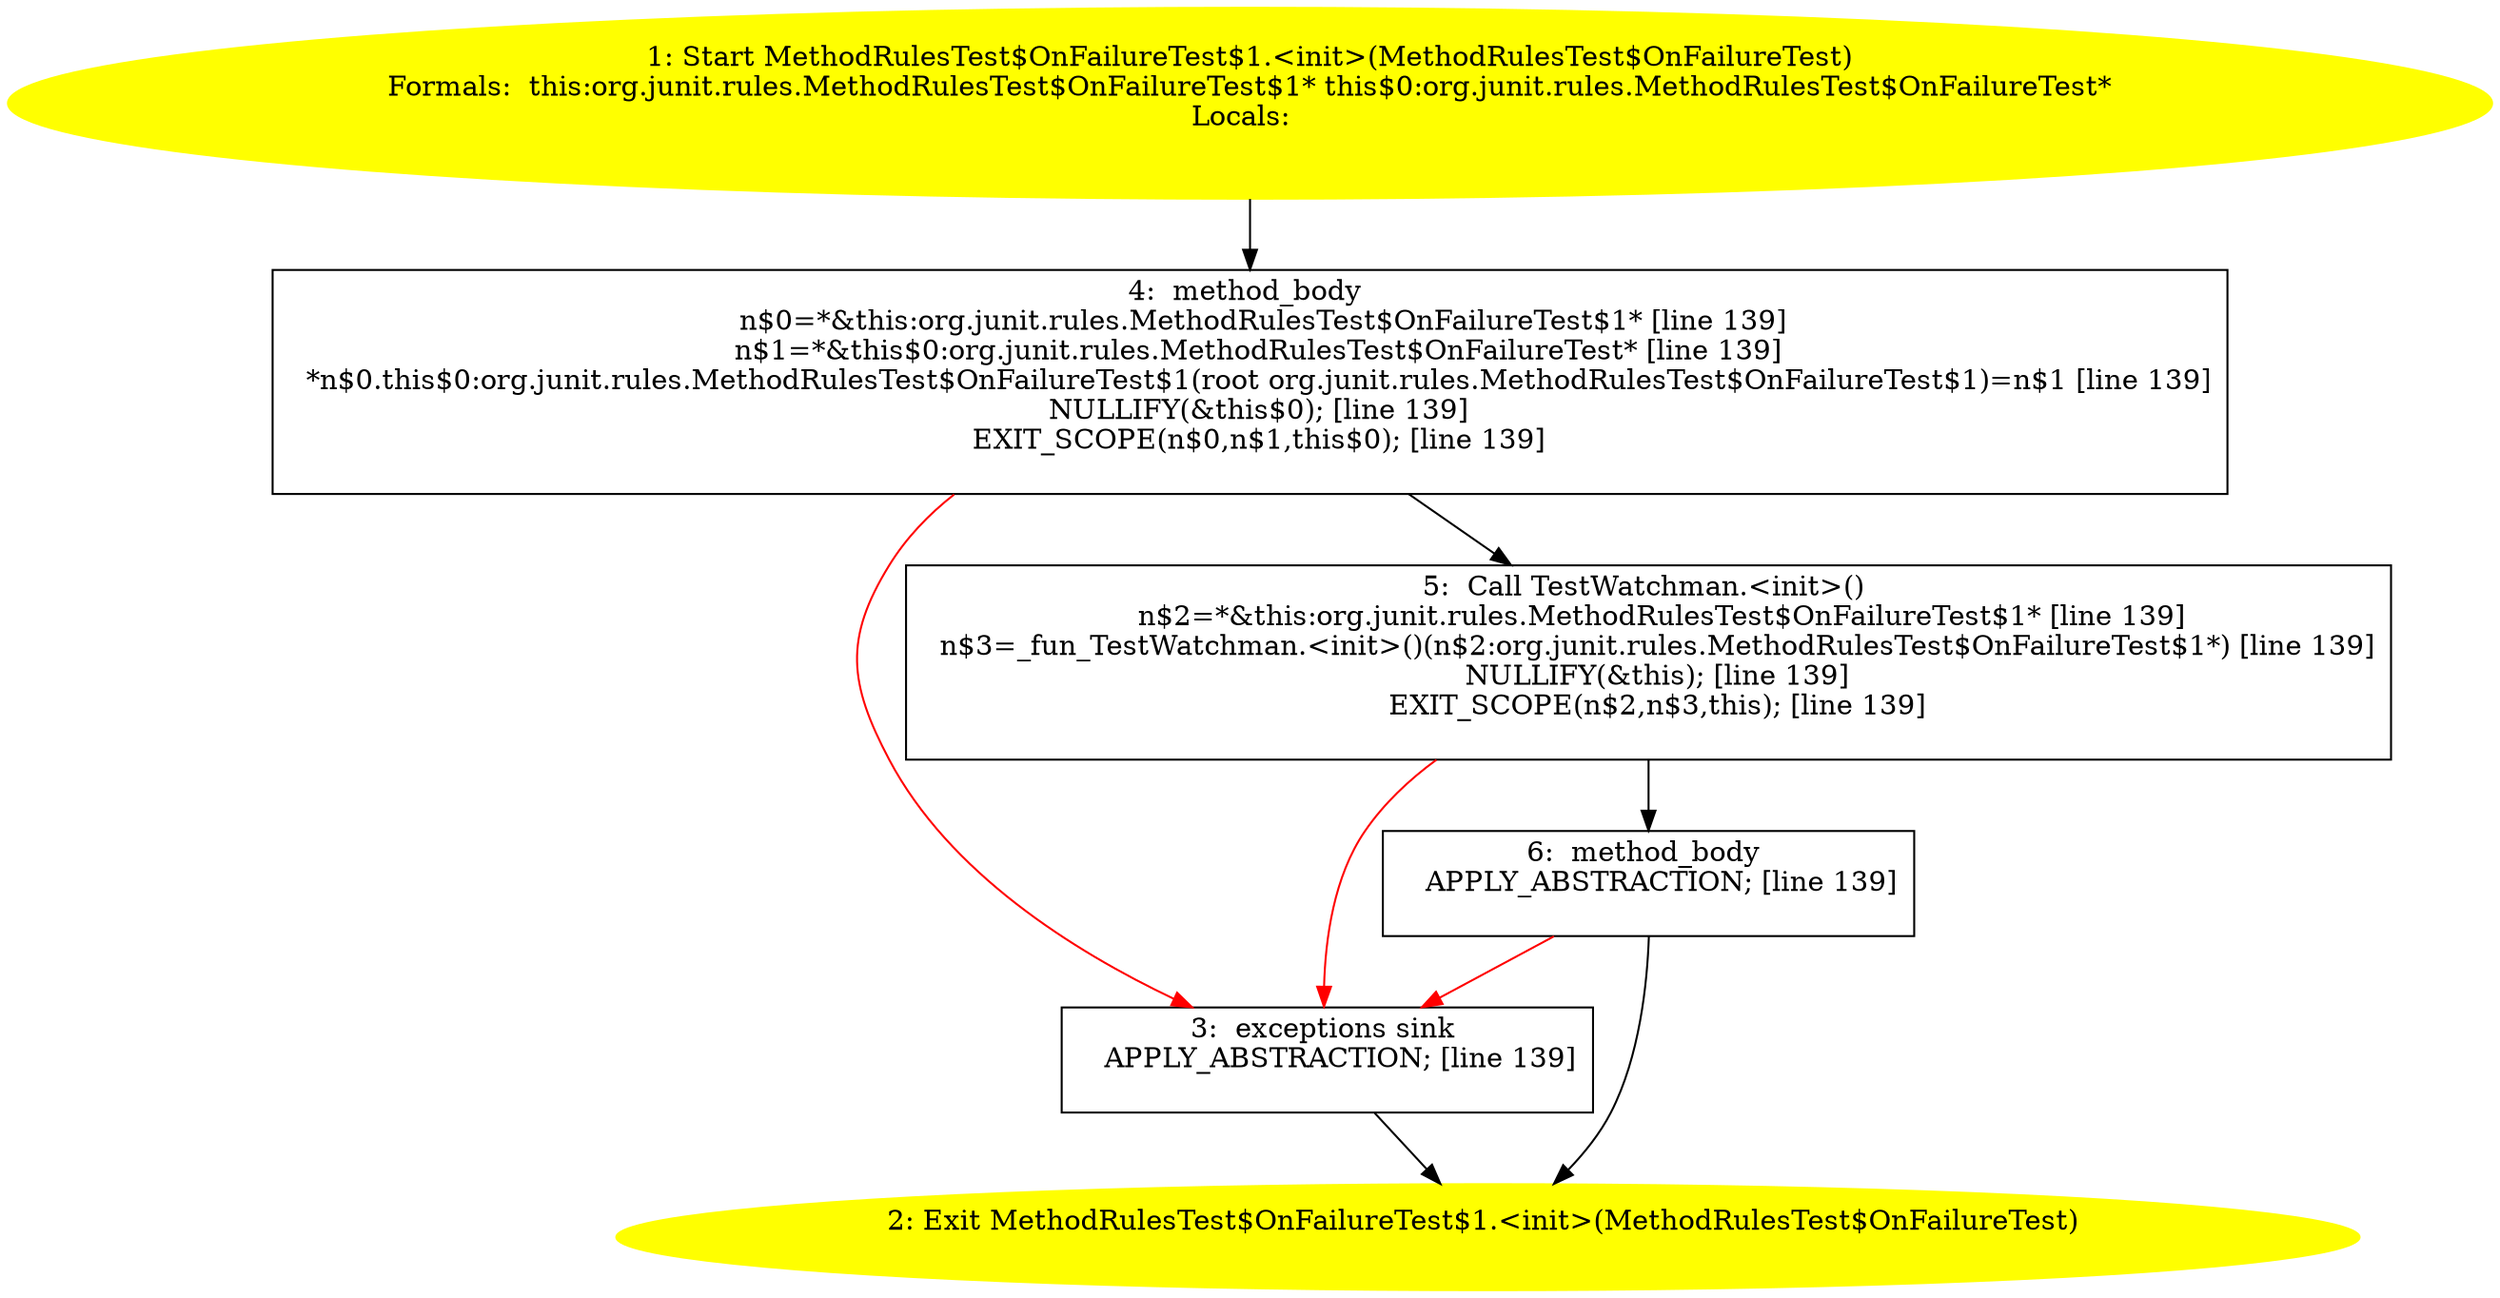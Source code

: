 /* @generated */
digraph cfg {
"org.junit.rules.MethodRulesTest$OnFailureTest$1.<init>(org.junit.rules.MethodRulesTest$OnFailureTest.6c89ee7b5c5f1a91119055334183cb75_1" [label="1: Start MethodRulesTest$OnFailureTest$1.<init>(MethodRulesTest$OnFailureTest)\nFormals:  this:org.junit.rules.MethodRulesTest$OnFailureTest$1* this$0:org.junit.rules.MethodRulesTest$OnFailureTest*\nLocals:  \n  " color=yellow style=filled]
	

	 "org.junit.rules.MethodRulesTest$OnFailureTest$1.<init>(org.junit.rules.MethodRulesTest$OnFailureTest.6c89ee7b5c5f1a91119055334183cb75_1" -> "org.junit.rules.MethodRulesTest$OnFailureTest$1.<init>(org.junit.rules.MethodRulesTest$OnFailureTest.6c89ee7b5c5f1a91119055334183cb75_4" ;
"org.junit.rules.MethodRulesTest$OnFailureTest$1.<init>(org.junit.rules.MethodRulesTest$OnFailureTest.6c89ee7b5c5f1a91119055334183cb75_2" [label="2: Exit MethodRulesTest$OnFailureTest$1.<init>(MethodRulesTest$OnFailureTest) \n  " color=yellow style=filled]
	

"org.junit.rules.MethodRulesTest$OnFailureTest$1.<init>(org.junit.rules.MethodRulesTest$OnFailureTest.6c89ee7b5c5f1a91119055334183cb75_3" [label="3:  exceptions sink \n   APPLY_ABSTRACTION; [line 139]\n " shape="box"]
	

	 "org.junit.rules.MethodRulesTest$OnFailureTest$1.<init>(org.junit.rules.MethodRulesTest$OnFailureTest.6c89ee7b5c5f1a91119055334183cb75_3" -> "org.junit.rules.MethodRulesTest$OnFailureTest$1.<init>(org.junit.rules.MethodRulesTest$OnFailureTest.6c89ee7b5c5f1a91119055334183cb75_2" ;
"org.junit.rules.MethodRulesTest$OnFailureTest$1.<init>(org.junit.rules.MethodRulesTest$OnFailureTest.6c89ee7b5c5f1a91119055334183cb75_4" [label="4:  method_body \n   n$0=*&this:org.junit.rules.MethodRulesTest$OnFailureTest$1* [line 139]\n  n$1=*&this$0:org.junit.rules.MethodRulesTest$OnFailureTest* [line 139]\n  *n$0.this$0:org.junit.rules.MethodRulesTest$OnFailureTest$1(root org.junit.rules.MethodRulesTest$OnFailureTest$1)=n$1 [line 139]\n  NULLIFY(&this$0); [line 139]\n  EXIT_SCOPE(n$0,n$1,this$0); [line 139]\n " shape="box"]
	

	 "org.junit.rules.MethodRulesTest$OnFailureTest$1.<init>(org.junit.rules.MethodRulesTest$OnFailureTest.6c89ee7b5c5f1a91119055334183cb75_4" -> "org.junit.rules.MethodRulesTest$OnFailureTest$1.<init>(org.junit.rules.MethodRulesTest$OnFailureTest.6c89ee7b5c5f1a91119055334183cb75_5" ;
	 "org.junit.rules.MethodRulesTest$OnFailureTest$1.<init>(org.junit.rules.MethodRulesTest$OnFailureTest.6c89ee7b5c5f1a91119055334183cb75_4" -> "org.junit.rules.MethodRulesTest$OnFailureTest$1.<init>(org.junit.rules.MethodRulesTest$OnFailureTest.6c89ee7b5c5f1a91119055334183cb75_3" [color="red" ];
"org.junit.rules.MethodRulesTest$OnFailureTest$1.<init>(org.junit.rules.MethodRulesTest$OnFailureTest.6c89ee7b5c5f1a91119055334183cb75_5" [label="5:  Call TestWatchman.<init>() \n   n$2=*&this:org.junit.rules.MethodRulesTest$OnFailureTest$1* [line 139]\n  n$3=_fun_TestWatchman.<init>()(n$2:org.junit.rules.MethodRulesTest$OnFailureTest$1*) [line 139]\n  NULLIFY(&this); [line 139]\n  EXIT_SCOPE(n$2,n$3,this); [line 139]\n " shape="box"]
	

	 "org.junit.rules.MethodRulesTest$OnFailureTest$1.<init>(org.junit.rules.MethodRulesTest$OnFailureTest.6c89ee7b5c5f1a91119055334183cb75_5" -> "org.junit.rules.MethodRulesTest$OnFailureTest$1.<init>(org.junit.rules.MethodRulesTest$OnFailureTest.6c89ee7b5c5f1a91119055334183cb75_6" ;
	 "org.junit.rules.MethodRulesTest$OnFailureTest$1.<init>(org.junit.rules.MethodRulesTest$OnFailureTest.6c89ee7b5c5f1a91119055334183cb75_5" -> "org.junit.rules.MethodRulesTest$OnFailureTest$1.<init>(org.junit.rules.MethodRulesTest$OnFailureTest.6c89ee7b5c5f1a91119055334183cb75_3" [color="red" ];
"org.junit.rules.MethodRulesTest$OnFailureTest$1.<init>(org.junit.rules.MethodRulesTest$OnFailureTest.6c89ee7b5c5f1a91119055334183cb75_6" [label="6:  method_body \n   APPLY_ABSTRACTION; [line 139]\n " shape="box"]
	

	 "org.junit.rules.MethodRulesTest$OnFailureTest$1.<init>(org.junit.rules.MethodRulesTest$OnFailureTest.6c89ee7b5c5f1a91119055334183cb75_6" -> "org.junit.rules.MethodRulesTest$OnFailureTest$1.<init>(org.junit.rules.MethodRulesTest$OnFailureTest.6c89ee7b5c5f1a91119055334183cb75_2" ;
	 "org.junit.rules.MethodRulesTest$OnFailureTest$1.<init>(org.junit.rules.MethodRulesTest$OnFailureTest.6c89ee7b5c5f1a91119055334183cb75_6" -> "org.junit.rules.MethodRulesTest$OnFailureTest$1.<init>(org.junit.rules.MethodRulesTest$OnFailureTest.6c89ee7b5c5f1a91119055334183cb75_3" [color="red" ];
}
